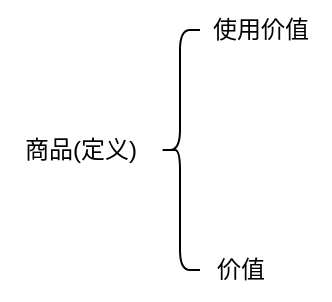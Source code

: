 <mxfile version="28.1.2">
  <diagram name="第 1 页" id="5zXjG8tVK6sSPYv410bt">
    <mxGraphModel dx="2066" dy="1137" grid="1" gridSize="10" guides="1" tooltips="1" connect="1" arrows="1" fold="1" page="1" pageScale="1" pageWidth="827" pageHeight="1169" math="0" shadow="0">
      <root>
        <mxCell id="0" />
        <mxCell id="1" parent="0" />
        <mxCell id="JpdCvypv59iybRY39wXH-1" value="商品(定义)" style="text;html=1;align=center;verticalAlign=middle;resizable=0;points=[];autosize=1;strokeColor=none;fillColor=none;" vertex="1" parent="1">
          <mxGeometry x="50" y="288" width="80" height="30" as="geometry" />
        </mxCell>
        <mxCell id="JpdCvypv59iybRY39wXH-2" value="" style="shape=curlyBracket;whiteSpace=wrap;html=1;rounded=1;labelPosition=left;verticalLabelPosition=middle;align=right;verticalAlign=middle;" vertex="1" parent="1">
          <mxGeometry x="130" y="243" width="20" height="120" as="geometry" />
        </mxCell>
        <mxCell id="JpdCvypv59iybRY39wXH-3" value="使用价值" style="text;html=1;align=center;verticalAlign=middle;resizable=0;points=[];autosize=1;strokeColor=none;fillColor=none;" vertex="1" parent="1">
          <mxGeometry x="145" y="228" width="70" height="30" as="geometry" />
        </mxCell>
        <mxCell id="JpdCvypv59iybRY39wXH-4" value="价值" style="text;html=1;align=center;verticalAlign=middle;resizable=0;points=[];autosize=1;strokeColor=none;fillColor=none;" vertex="1" parent="1">
          <mxGeometry x="145" y="348" width="50" height="30" as="geometry" />
        </mxCell>
      </root>
    </mxGraphModel>
  </diagram>
</mxfile>
